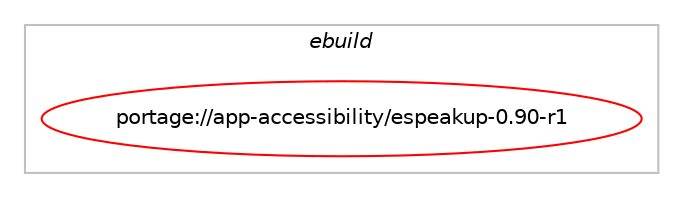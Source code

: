 digraph prolog {

# *************
# Graph options
# *************

newrank=true;
concentrate=true;
compound=true;
graph [rankdir=LR,fontname=Helvetica,fontsize=10,ranksep=1.5];#, ranksep=2.5, nodesep=0.2];
edge  [arrowhead=vee];
node  [fontname=Helvetica,fontsize=10];

# **********
# The ebuild
# **********

subgraph cluster_leftcol {
color=gray;
rank=same;
label=<<i>ebuild</i>>;
id [label="portage://app-accessibility/espeakup-0.90-r1", color=red, width=4, href="../app-accessibility/espeakup-0.90-r1.svg"];
}

# ****************
# The dependencies
# ****************

subgraph cluster_midcol {
color=gray;
label=<<i>dependencies</i>>;
subgraph cluster_compile {
fillcolor="#eeeeee";
style=filled;
label=<<i>compile</i>>;
# *** BEGIN UNKNOWN DEPENDENCY TYPE (TODO) ***
# id -> package_dependency(portage://app-accessibility/espeakup-0.90-r1,install,no,app-accessibility,espeak-ng,none,[,,],[],[use(enable(sound),none)])
# *** END UNKNOWN DEPENDENCY TYPE (TODO) ***

# *** BEGIN UNKNOWN DEPENDENCY TYPE (TODO) ***
# id -> package_dependency(portage://app-accessibility/espeakup-0.90-r1,install,no,media-libs,alsa-lib,none,[,,],[],[])
# *** END UNKNOWN DEPENDENCY TYPE (TODO) ***

}
subgraph cluster_compileandrun {
fillcolor="#eeeeee";
style=filled;
label=<<i>compile and run</i>>;
}
subgraph cluster_run {
fillcolor="#eeeeee";
style=filled;
label=<<i>run</i>>;
# *** BEGIN UNKNOWN DEPENDENCY TYPE (TODO) ***
# id -> package_dependency(portage://app-accessibility/espeakup-0.90-r1,run,no,app-accessibility,espeak-ng,none,[,,],[],[use(enable(sound),none)])
# *** END UNKNOWN DEPENDENCY TYPE (TODO) ***

# *** BEGIN UNKNOWN DEPENDENCY TYPE (TODO) ***
# id -> package_dependency(portage://app-accessibility/espeakup-0.90-r1,run,no,media-libs,alsa-lib,none,[,,],[],[])
# *** END UNKNOWN DEPENDENCY TYPE (TODO) ***

}
}

# **************
# The candidates
# **************

subgraph cluster_choices {
rank=same;
color=gray;
label=<<i>candidates</i>>;

}

}

